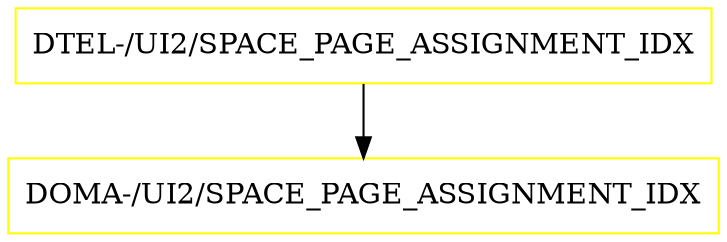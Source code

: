 digraph G {
  "DTEL-/UI2/SPACE_PAGE_ASSIGNMENT_IDX" [shape=box,color=yellow];
  "DOMA-/UI2/SPACE_PAGE_ASSIGNMENT_IDX" [shape=box,color=yellow,URL="./DOMA_%23UI2%23SPACE_PAGE_ASSIGNMENT_IDX.html"];
  "DTEL-/UI2/SPACE_PAGE_ASSIGNMENT_IDX" -> "DOMA-/UI2/SPACE_PAGE_ASSIGNMENT_IDX";
}
